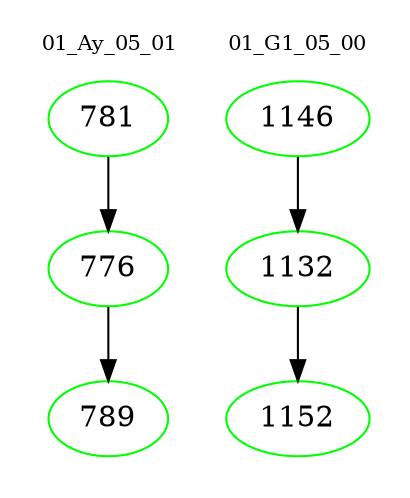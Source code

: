 digraph{
subgraph cluster_0 {
color = white
label = "01_Ay_05_01";
fontsize=10;
T0_781 [label="781", color="green"]
T0_781 -> T0_776 [color="black"]
T0_776 [label="776", color="green"]
T0_776 -> T0_789 [color="black"]
T0_789 [label="789", color="green"]
}
subgraph cluster_1 {
color = white
label = "01_G1_05_00";
fontsize=10;
T1_1146 [label="1146", color="green"]
T1_1146 -> T1_1132 [color="black"]
T1_1132 [label="1132", color="green"]
T1_1132 -> T1_1152 [color="black"]
T1_1152 [label="1152", color="green"]
}
}
